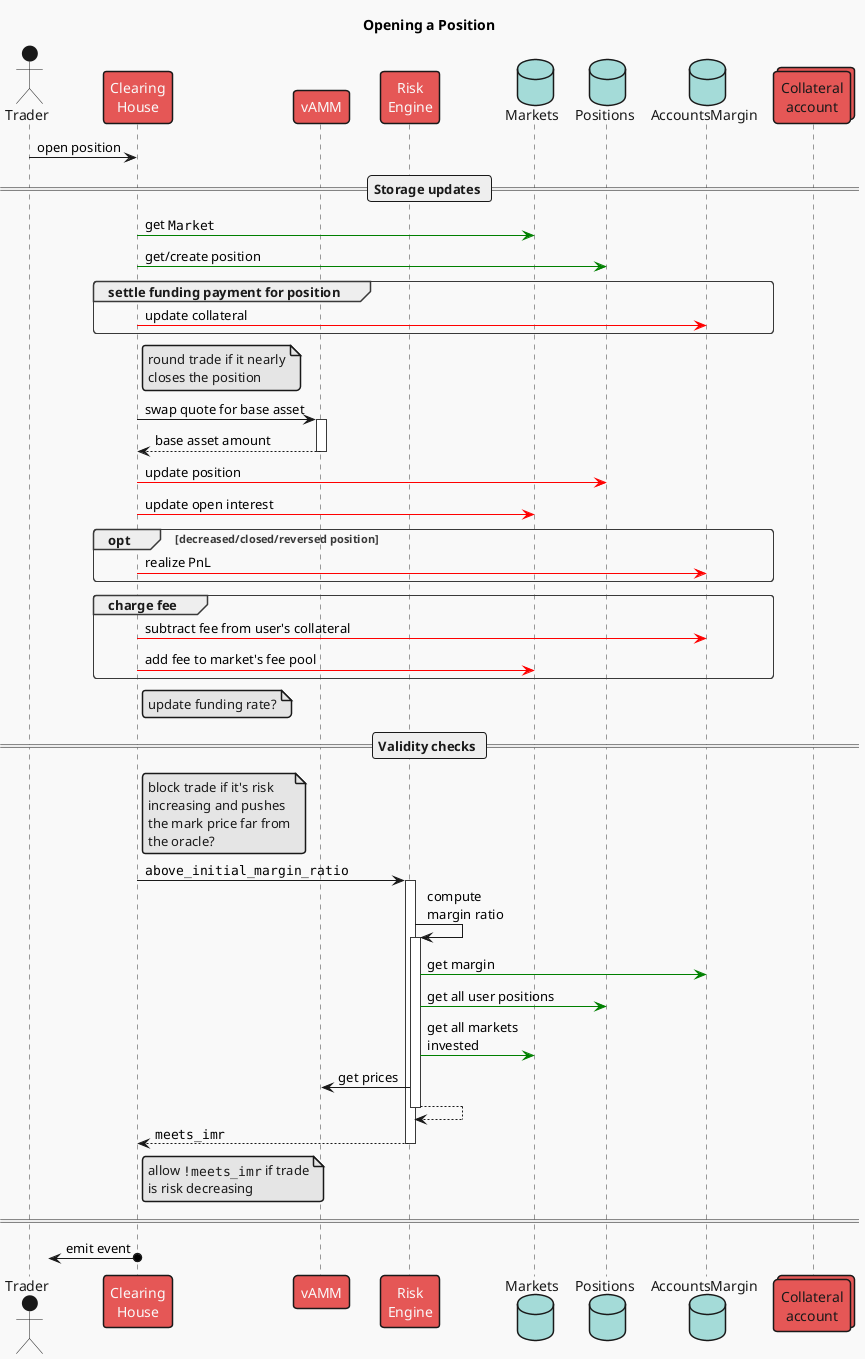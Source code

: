 @startuml open_position
!theme mars
skinparam responseMessageBelowArrow true

title Opening a Position

actor "Trader" as user
participant "Clearing\nHouse" as ch
participant "vAMM" as vamm
participant "Risk\nEngine" as risk
database "Markets" as mkts
database "Positions" as positions
database "AccountsMargin" as accs
collections "Collateral\naccount" as vault

user -> ch : open position

== Storage updates ==

ch -[#green]> mkts : get ""Market""
ch -[#green]> positions : get/create position

group settle funding payment for position
ch -[#red]> accs : update collateral
end

note right ch
round trade if it nearly
closes the position
end note
ch -> vamm ++ : swap quote for base asset
return base asset amount

ch -[#red]> positions : update position
ch -[#red]> mkts : update open interest


opt decreased/closed/reversed position
ch -[#red]> accs : realize PnL
end

group charge fee
ch -[#red]> accs : subtract fee from user's collateral
ch -[#red]> mkts : add fee to market's fee pool
end

note right ch
update funding rate?
end note

== Validity checks ==

note right ch
block trade if it's risk
increasing and pushes
the mark price far from
the oracle?
end note

'RiskEngine
ch -> risk ++: ""above_initial_margin_ratio""
    risk -> risk ++: compute\nmargin ratio
        risk -[#green]> accs : get margin
        risk -[#green]> positions : get all user positions
        risk -[#green]> mkts : get all markets\ninvested
        risk -> vamm : get prices
    return
return ""meets_imr""

note right ch
allow ""!meets_imr"" if trade
is risk decreasing
end note

====

?<-o ch : emit event
@enduml
